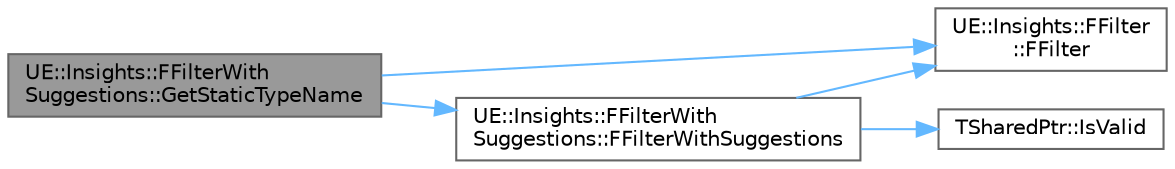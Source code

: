 digraph "UE::Insights::FFilterWithSuggestions::GetStaticTypeName"
{
 // INTERACTIVE_SVG=YES
 // LATEX_PDF_SIZE
  bgcolor="transparent";
  edge [fontname=Helvetica,fontsize=10,labelfontname=Helvetica,labelfontsize=10];
  node [fontname=Helvetica,fontsize=10,shape=box,height=0.2,width=0.4];
  rankdir="LR";
  Node1 [id="Node000001",label="UE::Insights::FFilterWith\lSuggestions::GetStaticTypeName",height=0.2,width=0.4,color="gray40", fillcolor="grey60", style="filled", fontcolor="black",tooltip=" "];
  Node1 -> Node2 [id="edge1_Node000001_Node000002",color="steelblue1",style="solid",tooltip=" "];
  Node2 [id="Node000002",label="UE::Insights::FFilter\l::FFilter",height=0.2,width=0.4,color="grey40", fillcolor="white", style="filled",URL="$d2/dc9/classUE_1_1Insights_1_1FFilter.html#a52389e91f2d55da1d84d947e79c299b5",tooltip=" "];
  Node1 -> Node3 [id="edge2_Node000001_Node000003",color="steelblue1",style="solid",tooltip=" "];
  Node3 [id="Node000003",label="UE::Insights::FFilterWith\lSuggestions::FFilterWithSuggestions",height=0.2,width=0.4,color="grey40", fillcolor="white", style="filled",URL="$d0/d2f/classUE_1_1Insights_1_1FFilterWithSuggestions.html#a94012f0ff5b3cda76aeb15147aeab9a9",tooltip=" "];
  Node3 -> Node2 [id="edge3_Node000003_Node000002",color="steelblue1",style="solid",tooltip=" "];
  Node3 -> Node4 [id="edge4_Node000003_Node000004",color="steelblue1",style="solid",tooltip=" "];
  Node4 [id="Node000004",label="TSharedPtr::IsValid",height=0.2,width=0.4,color="grey40", fillcolor="white", style="filled",URL="$d8/d2f/classTSharedPtr.html#acb5f7d3a359aaafcebe24b6b19882ad3",tooltip="Checks to see if this shared pointer is actually pointing to an object."];
}

